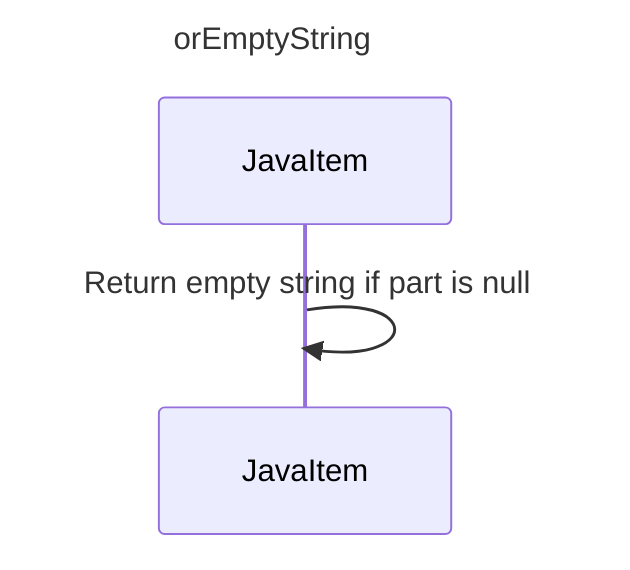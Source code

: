---
title: orEmptyString
---

sequenceDiagram
    participant JavaItem

    JavaItem->>JavaItem: Return empty string if part is null
